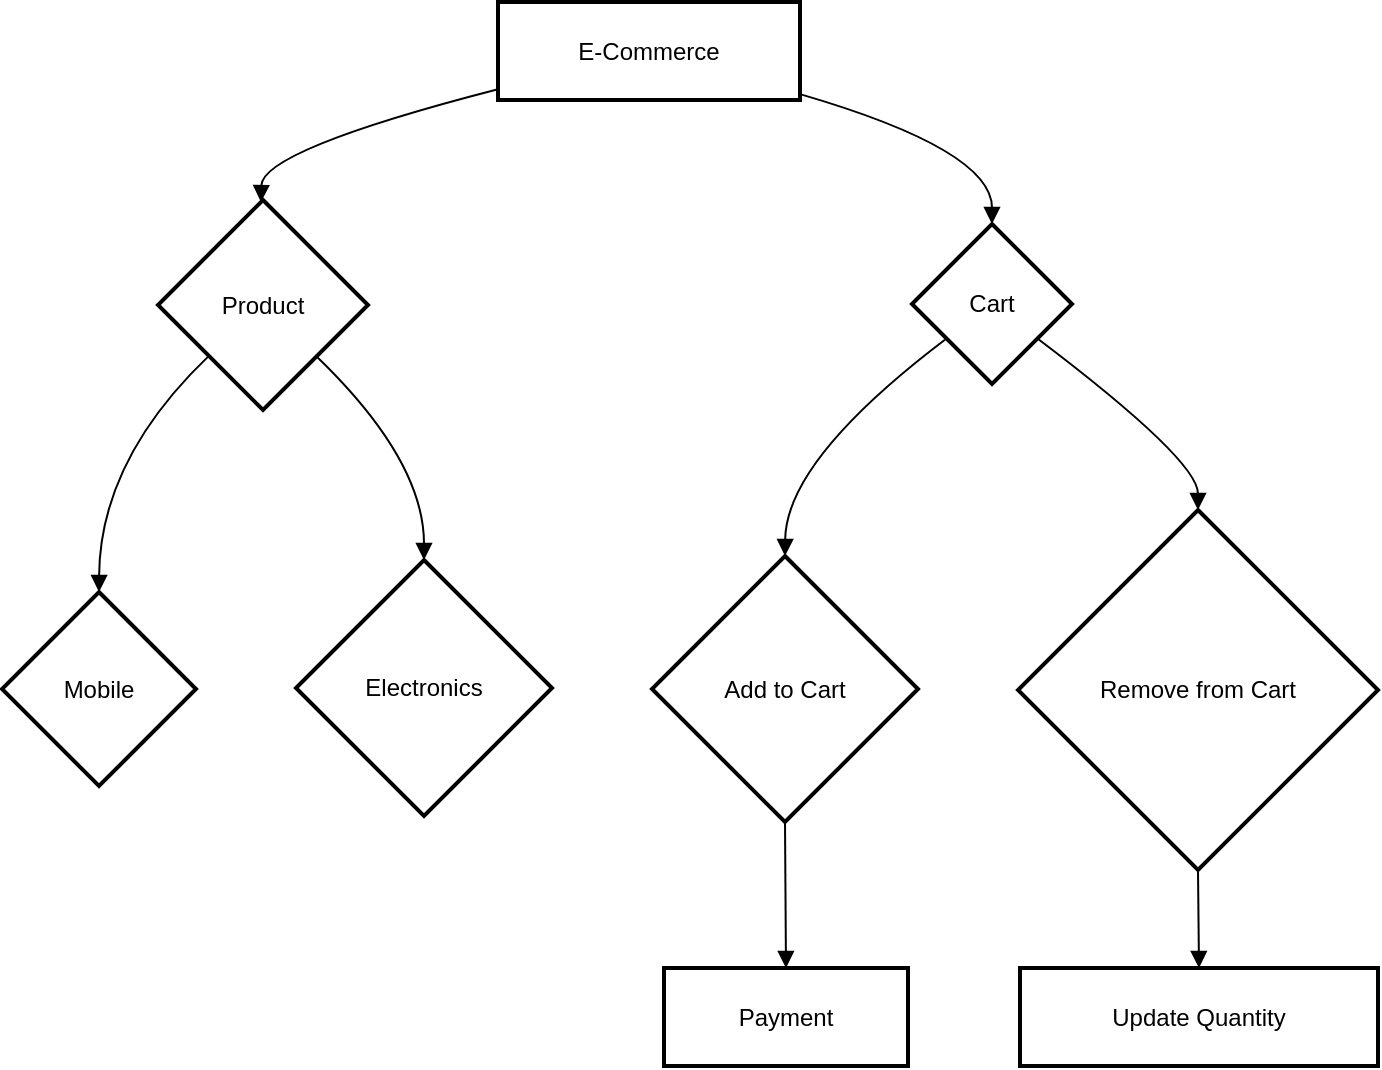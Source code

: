 <mxfile version="25.0.3">
  <diagram name="Page-1" id="LPLnHJMcSdEHISVnby6y">
    <mxGraphModel>
      <root>
        <mxCell id="0" />
        <mxCell id="1" parent="0" />
        <mxCell id="2" value="E-Commerce" style="whiteSpace=wrap;strokeWidth=2;" vertex="1" parent="1">
          <mxGeometry x="256" y="8" width="151" height="49" as="geometry" />
        </mxCell>
        <mxCell id="3" value="Product" style="rhombus;strokeWidth=2;whiteSpace=wrap;" vertex="1" parent="1">
          <mxGeometry x="86" y="107" width="105" height="105" as="geometry" />
        </mxCell>
        <mxCell id="4" value="Cart" style="rhombus;strokeWidth=2;whiteSpace=wrap;" vertex="1" parent="1">
          <mxGeometry x="463" y="119" width="80" height="80" as="geometry" />
        </mxCell>
        <mxCell id="5" value="Mobile" style="rhombus;strokeWidth=2;whiteSpace=wrap;" vertex="1" parent="1">
          <mxGeometry x="8" y="303" width="97" height="97" as="geometry" />
        </mxCell>
        <mxCell id="6" value="Electronics" style="rhombus;strokeWidth=2;whiteSpace=wrap;" vertex="1" parent="1">
          <mxGeometry x="155" y="287" width="128" height="128" as="geometry" />
        </mxCell>
        <mxCell id="7" value="Add to Cart" style="rhombus;strokeWidth=2;whiteSpace=wrap;" vertex="1" parent="1">
          <mxGeometry x="333" y="285" width="133" height="133" as="geometry" />
        </mxCell>
        <mxCell id="8" value="Remove from Cart" style="rhombus;strokeWidth=2;whiteSpace=wrap;" vertex="1" parent="1">
          <mxGeometry x="516" y="262" width="180" height="180" as="geometry" />
        </mxCell>
        <mxCell id="9" value="Payment" style="whiteSpace=wrap;strokeWidth=2;" vertex="1" parent="1">
          <mxGeometry x="339" y="491" width="122" height="49" as="geometry" />
        </mxCell>
        <mxCell id="10" value="Update Quantity" style="whiteSpace=wrap;strokeWidth=2;" vertex="1" parent="1">
          <mxGeometry x="517" y="491" width="179" height="49" as="geometry" />
        </mxCell>
        <mxCell id="11" value="" style="curved=1;startArrow=none;endArrow=block;exitX=0;exitY=0.89;entryX=0.49;entryY=0;" edge="1" parent="1" source="2" target="3">
          <mxGeometry relative="1" as="geometry">
            <Array as="points">
              <mxPoint x="138" y="82" />
            </Array>
          </mxGeometry>
        </mxCell>
        <mxCell id="12" value="" style="curved=1;startArrow=none;endArrow=block;exitX=1;exitY=0.94;entryX=0.5;entryY=0;" edge="1" parent="1" source="2" target="4">
          <mxGeometry relative="1" as="geometry">
            <Array as="points">
              <mxPoint x="503" y="82" />
            </Array>
          </mxGeometry>
        </mxCell>
        <mxCell id="13" value="" style="curved=1;startArrow=none;endArrow=block;exitX=0;exitY=0.97;entryX=0.5;entryY=0;" edge="1" parent="1" source="3" target="5">
          <mxGeometry relative="1" as="geometry">
            <Array as="points">
              <mxPoint x="57" y="237" />
            </Array>
          </mxGeometry>
        </mxCell>
        <mxCell id="14" value="" style="curved=1;startArrow=none;endArrow=block;exitX=0.99;exitY=0.97;entryX=0.5;entryY=0;" edge="1" parent="1" source="3" target="6">
          <mxGeometry relative="1" as="geometry">
            <Array as="points">
              <mxPoint x="219" y="237" />
            </Array>
          </mxGeometry>
        </mxCell>
        <mxCell id="15" value="" style="curved=1;startArrow=none;endArrow=block;exitX=0;exitY=0.88;entryX=0.5;entryY=0;" edge="1" parent="1" source="4" target="7">
          <mxGeometry relative="1" as="geometry">
            <Array as="points">
              <mxPoint x="400" y="237" />
            </Array>
          </mxGeometry>
        </mxCell>
        <mxCell id="16" value="" style="curved=1;startArrow=none;endArrow=block;exitX=1;exitY=0.88;entryX=0.5;entryY=0;" edge="1" parent="1" source="4" target="8">
          <mxGeometry relative="1" as="geometry">
            <Array as="points">
              <mxPoint x="606" y="237" />
            </Array>
          </mxGeometry>
        </mxCell>
        <mxCell id="17" value="" style="curved=1;startArrow=none;endArrow=block;exitX=0.5;exitY=1;entryX=0.5;entryY=0;" edge="1" parent="1" source="7" target="9">
          <mxGeometry relative="1" as="geometry">
            <Array as="points" />
          </mxGeometry>
        </mxCell>
        <mxCell id="18" value="" style="curved=1;startArrow=none;endArrow=block;exitX=0.5;exitY=1;entryX=0.5;entryY=0;" edge="1" parent="1" source="8" target="10">
          <mxGeometry relative="1" as="geometry">
            <Array as="points" />
          </mxGeometry>
        </mxCell>
      </root>
    </mxGraphModel>
  </diagram>
</mxfile>
